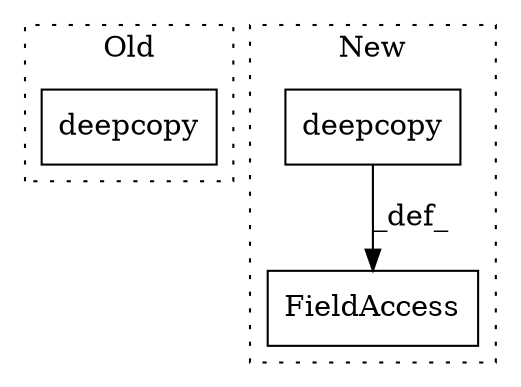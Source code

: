 digraph G {
subgraph cluster0 {
1 [label="deepcopy" a="32" s="15881,15895" l="9,1" shape="box"];
label = "Old";
style="dotted";
}
subgraph cluster1 {
2 [label="deepcopy" a="32" s="16409,16451" l="9,1" shape="box"];
3 [label="FieldAccess" a="22" s="16694" l="15" shape="box"];
label = "New";
style="dotted";
}
2 -> 3 [label="_def_"];
}